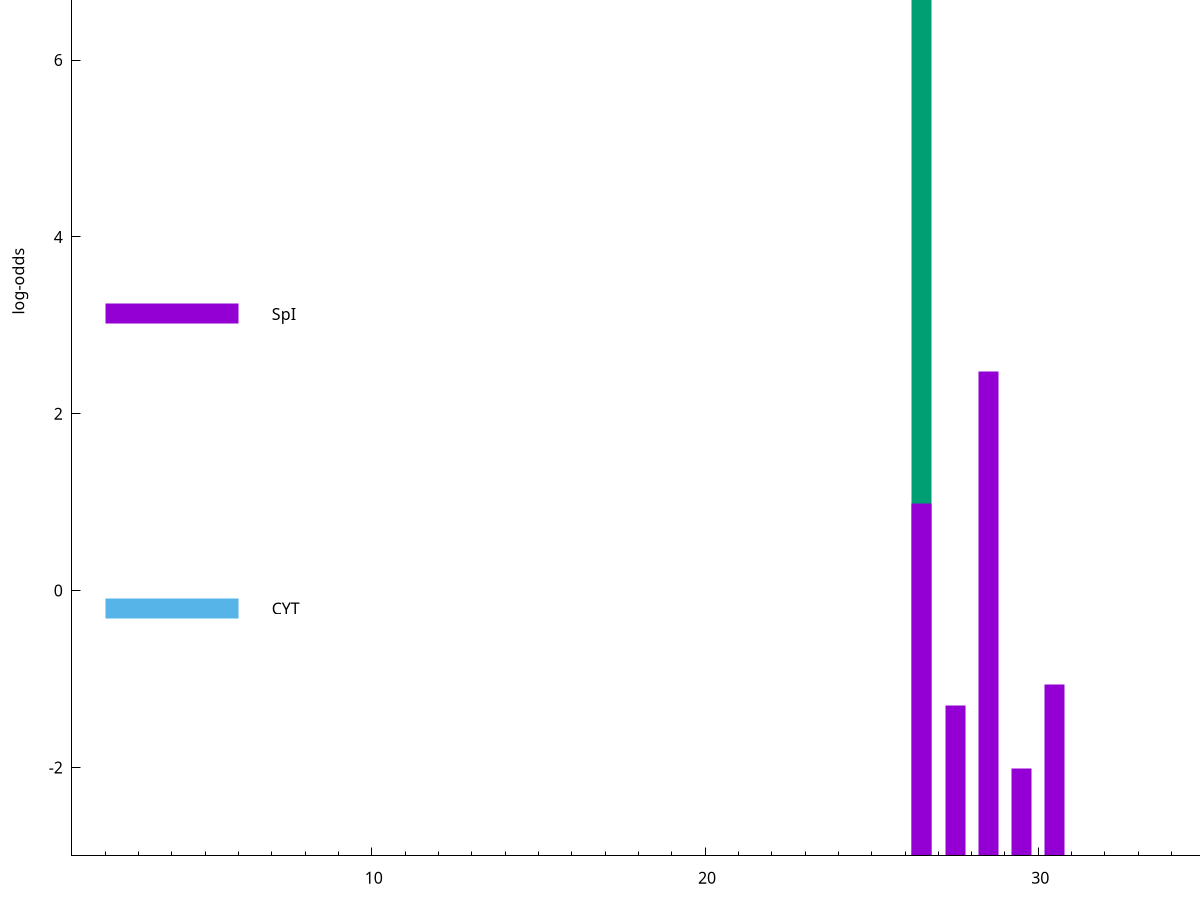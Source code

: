 set title "LipoP predictions for SRR4017854.gff"
set size 2., 1.4
set xrange [1:70] 
set mxtics 10
set yrange [-3:10]
set y2range [0:13]
set ylabel "log-odds"
set term postscript eps color solid "Helvetica" 30
set output "SRR4017854.gff13.eps"
set arrow from 2,9.51505 to 6,9.51505 nohead lt 2 lw 20
set label "SpII" at 7,9.51505
set arrow from 2,3.12909 to 6,3.12909 nohead lt 1 lw 20
set label "SpI" at 7,3.12909
set arrow from 2,-0.200913 to 6,-0.200913 nohead lt 3 lw 20
set label "CYT" at 7,-0.200913
set arrow from 2,9.51505 to 6,9.51505 nohead lt 2 lw 20
set label "SpII" at 7,9.51505
# NOTE: The scores below are the log-odds scores with the threshold
# NOTE: subtracted (a hack to make gnuplot make the histogram all
# NOTE: look nice).
plot "-" axes x1y2 title "" with impulses lt 2 lw 20, "-" axes x1y2 title "" with impulses lt 1 lw 20
26.500000 12.515040
e
28.500000 5.474020
26.500000 3.979731
30.500000 1.934610
27.500000 1.703480
29.500000 0.985410
e
exit
